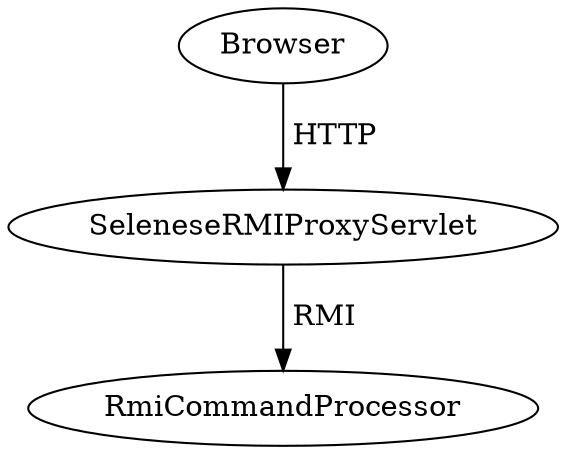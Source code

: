 digraph G {
	Browser -> SeleneseRMIProxyServlet [label=" HTTP"];
	SeleneseRMIProxyServlet -> RmiCommandProcessor [label=" RMI"];
}
	